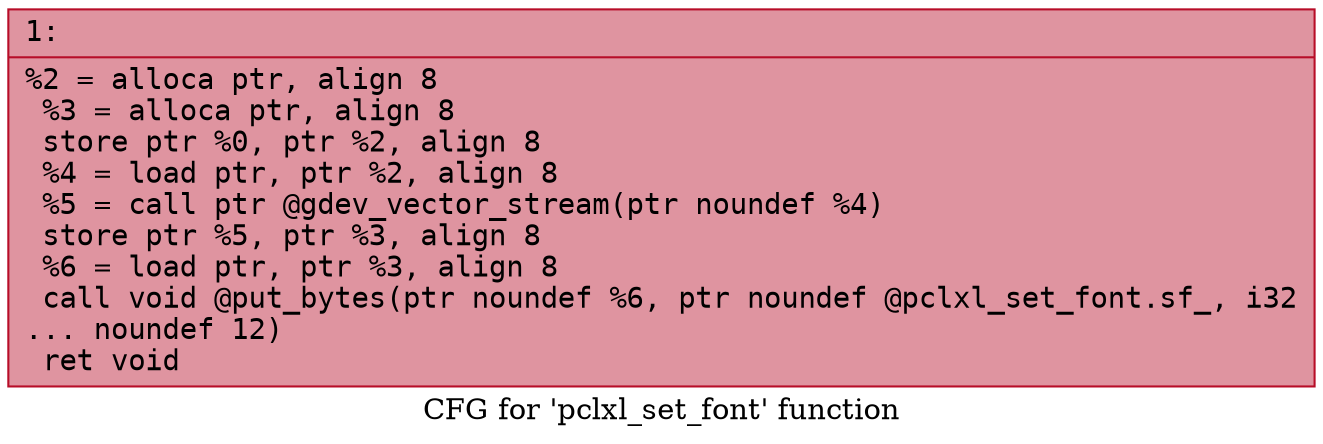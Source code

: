 digraph "CFG for 'pclxl_set_font' function" {
	label="CFG for 'pclxl_set_font' function";

	Node0x600003baebc0 [shape=record,color="#b70d28ff", style=filled, fillcolor="#b70d2870" fontname="Courier",label="{1:\l|  %2 = alloca ptr, align 8\l  %3 = alloca ptr, align 8\l  store ptr %0, ptr %2, align 8\l  %4 = load ptr, ptr %2, align 8\l  %5 = call ptr @gdev_vector_stream(ptr noundef %4)\l  store ptr %5, ptr %3, align 8\l  %6 = load ptr, ptr %3, align 8\l  call void @put_bytes(ptr noundef %6, ptr noundef @pclxl_set_font.sf_, i32\l... noundef 12)\l  ret void\l}"];
}
